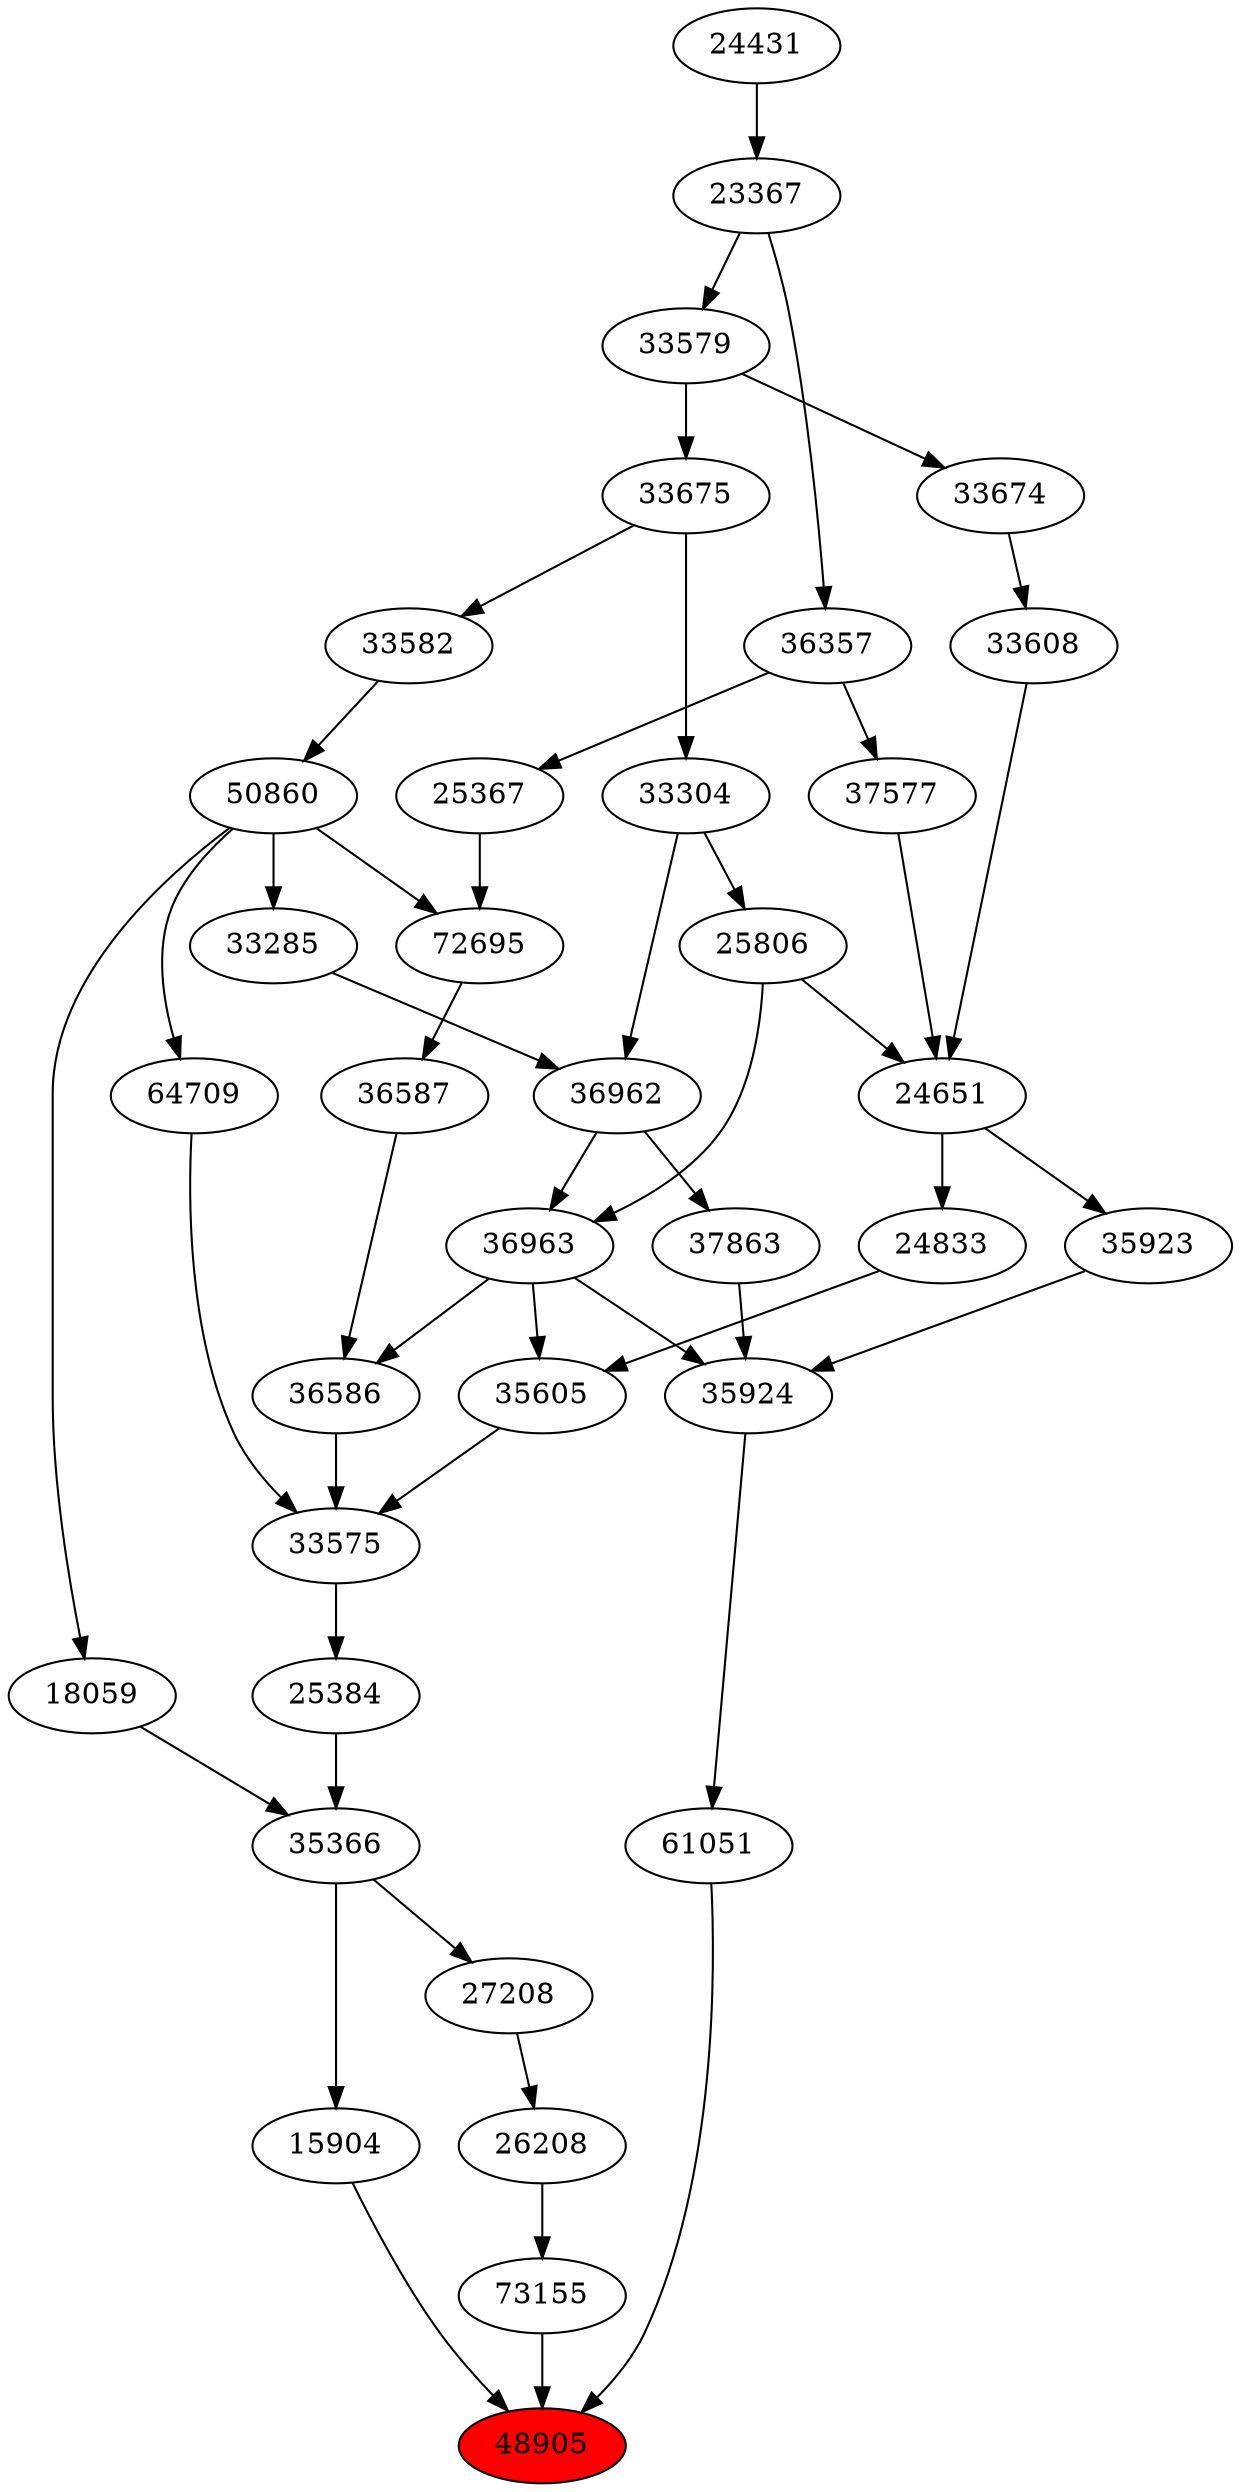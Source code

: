 strict digraph{ 
48905 [label="48905" fillcolor=red style=filled]
61051 -> 48905
15904 -> 48905
73155 -> 48905
61051 [label="61051"]
35924 -> 61051
15904 [label="15904"]
35366 -> 15904
73155 [label="73155"]
26208 -> 73155
35924 [label="35924"]
35923 -> 35924
36963 -> 35924
37863 -> 35924
35366 [label="35366"]
25384 -> 35366
18059 -> 35366
26208 [label="26208"]
27208 -> 26208
35923 [label="35923"]
24651 -> 35923
36963 [label="36963"]
36962 -> 36963
25806 -> 36963
37863 [label="37863"]
36962 -> 37863
25384 [label="25384"]
33575 -> 25384
18059 [label="18059"]
50860 -> 18059
27208 [label="27208"]
35366 -> 27208
24651 [label="24651"]
25806 -> 24651
33608 -> 24651
37577 -> 24651
36962 [label="36962"]
33285 -> 36962
33304 -> 36962
25806 [label="25806"]
33304 -> 25806
33575 [label="33575"]
36586 -> 33575
35605 -> 33575
64709 -> 33575
50860 [label="50860"]
33582 -> 50860
33608 [label="33608"]
33674 -> 33608
37577 [label="37577"]
36357 -> 37577
33285 [label="33285"]
50860 -> 33285
33304 [label="33304"]
33675 -> 33304
36586 [label="36586"]
36587 -> 36586
36963 -> 36586
35605 [label="35605"]
24833 -> 35605
36963 -> 35605
64709 [label="64709"]
50860 -> 64709
33582 [label="33582"]
33675 -> 33582
33674 [label="33674"]
33579 -> 33674
36357 [label="36357"]
23367 -> 36357
33675 [label="33675"]
33579 -> 33675
36587 [label="36587"]
72695 -> 36587
24833 [label="24833"]
24651 -> 24833
33579 [label="33579"]
23367 -> 33579
23367 [label="23367"]
24431 -> 23367
72695 [label="72695"]
50860 -> 72695
25367 -> 72695
24431 [label="24431"]
25367 [label="25367"]
36357 -> 25367
}